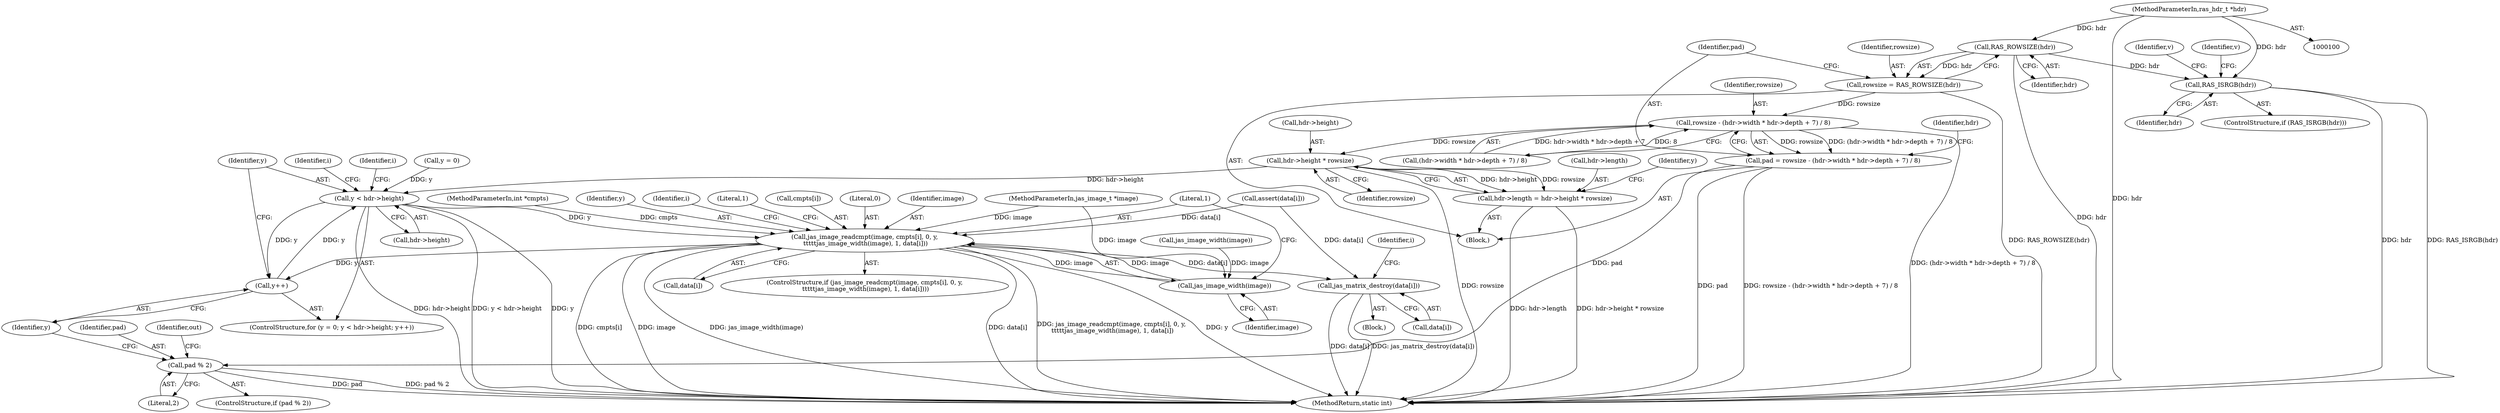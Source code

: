 digraph "0_jasper_411a4068f8c464e883358bf403a3e25158863823_1@pointer" {
"1000142" [label="(Call,RAS_ROWSIZE(hdr))"];
"1000102" [label="(MethodParameterIn,ras_hdr_t *hdr)"];
"1000140" [label="(Call,rowsize = RAS_ROWSIZE(hdr))"];
"1000146" [label="(Call,rowsize - (hdr->width * hdr->depth + 7) / 8)"];
"1000144" [label="(Call,pad = rowsize - (hdr->width * hdr->depth + 7) / 8)"];
"1000336" [label="(Call,pad % 2)"];
"1000163" [label="(Call,hdr->height * rowsize)"];
"1000159" [label="(Call,hdr->length = hdr->height * rowsize)"];
"1000172" [label="(Call,y < hdr->height)"];
"1000177" [label="(Call,y++)"];
"1000191" [label="(Call,jas_image_readcmpt(image, cmpts[i], 0, y,\n \t\t\t\t\tjas_image_width(image), 1, data[i]))"];
"1000198" [label="(Call,jas_image_width(image))"];
"1000360" [label="(Call,jas_matrix_destroy(data[i]))"];
"1000232" [label="(Call,RAS_ISRGB(hdr))"];
"1000200" [label="(Literal,1)"];
"1000201" [label="(Call,data[i])"];
"1000164" [label="(Call,hdr->height)"];
"1000105" [label="(MethodParameterIn,int *cmpts)"];
"1000178" [label="(Identifier,y)"];
"1000343" [label="(Identifier,out)"];
"1000335" [label="(ControlStructure,if (pad % 2))"];
"1000163" [label="(Call,hdr->height * rowsize)"];
"1000359" [label="(Block,)"];
"1000361" [label="(Call,data[i])"];
"1000197" [label="(Identifier,y)"];
"1000358" [label="(Identifier,i)"];
"1000102" [label="(MethodParameterIn,ras_hdr_t *hdr)"];
"1000232" [label="(Call,RAS_ISRGB(hdr))"];
"1000191" [label="(Call,jas_image_readcmpt(image, cmpts[i], 0, y,\n \t\t\t\t\tjas_image_width(image), 1, data[i]))"];
"1000337" [label="(Identifier,pad)"];
"1000141" [label="(Identifier,rowsize)"];
"1000159" [label="(Call,hdr->length = hdr->height * rowsize)"];
"1000160" [label="(Call,hdr->length)"];
"1000233" [label="(Identifier,hdr)"];
"1000142" [label="(Call,RAS_ROWSIZE(hdr))"];
"1000188" [label="(Identifier,i)"];
"1000207" [label="(Literal,1)"];
"1000190" [label="(ControlStructure,if (jas_image_readcmpt(image, cmpts[i], 0, y,\n \t\t\t\t\tjas_image_width(image), 1, data[i])))"];
"1000169" [label="(Call,y = 0)"];
"1000106" [label="(Block,)"];
"1000134" [label="(Call,jas_image_width(image))"];
"1000140" [label="(Call,rowsize = RAS_ROWSIZE(hdr))"];
"1000336" [label="(Call,pad % 2)"];
"1000360" [label="(Call,jas_matrix_destroy(data[i]))"];
"1000199" [label="(Identifier,image)"];
"1000172" [label="(Call,y < hdr->height)"];
"1000260" [label="(Identifier,v)"];
"1000182" [label="(Identifier,i)"];
"1000366" [label="(MethodReturn,static int)"];
"1000147" [label="(Identifier,rowsize)"];
"1000143" [label="(Identifier,hdr)"];
"1000145" [label="(Identifier,pad)"];
"1000148" [label="(Call,(hdr->width * hdr->depth + 7) / 8)"];
"1000167" [label="(Identifier,rowsize)"];
"1000170" [label="(Identifier,y)"];
"1000193" [label="(Call,cmpts[i])"];
"1000174" [label="(Call,hdr->height)"];
"1000196" [label="(Literal,0)"];
"1000192" [label="(Identifier,image)"];
"1000173" [label="(Identifier,y)"];
"1000168" [label="(ControlStructure,for (y = 0; y < hdr->height; y++))"];
"1000236" [label="(Identifier,v)"];
"1000103" [label="(MethodParameterIn,jas_image_t *image)"];
"1000177" [label="(Call,y++)"];
"1000144" [label="(Call,pad = rowsize - (hdr->width * hdr->depth + 7) / 8)"];
"1000338" [label="(Literal,2)"];
"1000146" [label="(Call,rowsize - (hdr->width * hdr->depth + 7) / 8)"];
"1000198" [label="(Call,jas_image_width(image))"];
"1000352" [label="(Identifier,i)"];
"1000231" [label="(ControlStructure,if (RAS_ISRGB(hdr)))"];
"1000136" [label="(Call,assert(data[i]))"];
"1000161" [label="(Identifier,hdr)"];
"1000142" -> "1000140"  [label="AST: "];
"1000142" -> "1000143"  [label="CFG: "];
"1000143" -> "1000142"  [label="AST: "];
"1000140" -> "1000142"  [label="CFG: "];
"1000142" -> "1000366"  [label="DDG: hdr"];
"1000142" -> "1000140"  [label="DDG: hdr"];
"1000102" -> "1000142"  [label="DDG: hdr"];
"1000142" -> "1000232"  [label="DDG: hdr"];
"1000102" -> "1000100"  [label="AST: "];
"1000102" -> "1000366"  [label="DDG: hdr"];
"1000102" -> "1000232"  [label="DDG: hdr"];
"1000140" -> "1000106"  [label="AST: "];
"1000141" -> "1000140"  [label="AST: "];
"1000145" -> "1000140"  [label="CFG: "];
"1000140" -> "1000366"  [label="DDG: RAS_ROWSIZE(hdr)"];
"1000140" -> "1000146"  [label="DDG: rowsize"];
"1000146" -> "1000144"  [label="AST: "];
"1000146" -> "1000148"  [label="CFG: "];
"1000147" -> "1000146"  [label="AST: "];
"1000148" -> "1000146"  [label="AST: "];
"1000144" -> "1000146"  [label="CFG: "];
"1000146" -> "1000366"  [label="DDG: (hdr->width * hdr->depth + 7) / 8"];
"1000146" -> "1000144"  [label="DDG: rowsize"];
"1000146" -> "1000144"  [label="DDG: (hdr->width * hdr->depth + 7) / 8"];
"1000148" -> "1000146"  [label="DDG: hdr->width * hdr->depth + 7"];
"1000148" -> "1000146"  [label="DDG: 8"];
"1000146" -> "1000163"  [label="DDG: rowsize"];
"1000144" -> "1000106"  [label="AST: "];
"1000145" -> "1000144"  [label="AST: "];
"1000161" -> "1000144"  [label="CFG: "];
"1000144" -> "1000366"  [label="DDG: pad"];
"1000144" -> "1000366"  [label="DDG: rowsize - (hdr->width * hdr->depth + 7) / 8"];
"1000144" -> "1000336"  [label="DDG: pad"];
"1000336" -> "1000335"  [label="AST: "];
"1000336" -> "1000338"  [label="CFG: "];
"1000337" -> "1000336"  [label="AST: "];
"1000338" -> "1000336"  [label="AST: "];
"1000343" -> "1000336"  [label="CFG: "];
"1000178" -> "1000336"  [label="CFG: "];
"1000336" -> "1000366"  [label="DDG: pad % 2"];
"1000336" -> "1000366"  [label="DDG: pad"];
"1000163" -> "1000159"  [label="AST: "];
"1000163" -> "1000167"  [label="CFG: "];
"1000164" -> "1000163"  [label="AST: "];
"1000167" -> "1000163"  [label="AST: "];
"1000159" -> "1000163"  [label="CFG: "];
"1000163" -> "1000366"  [label="DDG: rowsize"];
"1000163" -> "1000159"  [label="DDG: hdr->height"];
"1000163" -> "1000159"  [label="DDG: rowsize"];
"1000163" -> "1000172"  [label="DDG: hdr->height"];
"1000159" -> "1000106"  [label="AST: "];
"1000160" -> "1000159"  [label="AST: "];
"1000170" -> "1000159"  [label="CFG: "];
"1000159" -> "1000366"  [label="DDG: hdr->length"];
"1000159" -> "1000366"  [label="DDG: hdr->height * rowsize"];
"1000172" -> "1000168"  [label="AST: "];
"1000172" -> "1000174"  [label="CFG: "];
"1000173" -> "1000172"  [label="AST: "];
"1000174" -> "1000172"  [label="AST: "];
"1000182" -> "1000172"  [label="CFG: "];
"1000352" -> "1000172"  [label="CFG: "];
"1000172" -> "1000366"  [label="DDG: y < hdr->height"];
"1000172" -> "1000366"  [label="DDG: y"];
"1000172" -> "1000366"  [label="DDG: hdr->height"];
"1000177" -> "1000172"  [label="DDG: y"];
"1000169" -> "1000172"  [label="DDG: y"];
"1000172" -> "1000177"  [label="DDG: y"];
"1000172" -> "1000191"  [label="DDG: y"];
"1000177" -> "1000168"  [label="AST: "];
"1000177" -> "1000178"  [label="CFG: "];
"1000178" -> "1000177"  [label="AST: "];
"1000173" -> "1000177"  [label="CFG: "];
"1000191" -> "1000177"  [label="DDG: y"];
"1000191" -> "1000190"  [label="AST: "];
"1000191" -> "1000201"  [label="CFG: "];
"1000192" -> "1000191"  [label="AST: "];
"1000193" -> "1000191"  [label="AST: "];
"1000196" -> "1000191"  [label="AST: "];
"1000197" -> "1000191"  [label="AST: "];
"1000198" -> "1000191"  [label="AST: "];
"1000200" -> "1000191"  [label="AST: "];
"1000201" -> "1000191"  [label="AST: "];
"1000207" -> "1000191"  [label="CFG: "];
"1000188" -> "1000191"  [label="CFG: "];
"1000191" -> "1000366"  [label="DDG: data[i]"];
"1000191" -> "1000366"  [label="DDG: jas_image_readcmpt(image, cmpts[i], 0, y,\n \t\t\t\t\tjas_image_width(image), 1, data[i])"];
"1000191" -> "1000366"  [label="DDG: y"];
"1000191" -> "1000366"  [label="DDG: cmpts[i]"];
"1000191" -> "1000366"  [label="DDG: image"];
"1000191" -> "1000366"  [label="DDG: jas_image_width(image)"];
"1000198" -> "1000191"  [label="DDG: image"];
"1000103" -> "1000191"  [label="DDG: image"];
"1000105" -> "1000191"  [label="DDG: cmpts"];
"1000191" -> "1000198"  [label="DDG: image"];
"1000136" -> "1000191"  [label="DDG: data[i]"];
"1000191" -> "1000360"  [label="DDG: data[i]"];
"1000198" -> "1000199"  [label="CFG: "];
"1000199" -> "1000198"  [label="AST: "];
"1000200" -> "1000198"  [label="CFG: "];
"1000134" -> "1000198"  [label="DDG: image"];
"1000103" -> "1000198"  [label="DDG: image"];
"1000360" -> "1000359"  [label="AST: "];
"1000360" -> "1000361"  [label="CFG: "];
"1000361" -> "1000360"  [label="AST: "];
"1000358" -> "1000360"  [label="CFG: "];
"1000360" -> "1000366"  [label="DDG: data[i]"];
"1000360" -> "1000366"  [label="DDG: jas_matrix_destroy(data[i])"];
"1000136" -> "1000360"  [label="DDG: data[i]"];
"1000232" -> "1000231"  [label="AST: "];
"1000232" -> "1000233"  [label="CFG: "];
"1000233" -> "1000232"  [label="AST: "];
"1000236" -> "1000232"  [label="CFG: "];
"1000260" -> "1000232"  [label="CFG: "];
"1000232" -> "1000366"  [label="DDG: hdr"];
"1000232" -> "1000366"  [label="DDG: RAS_ISRGB(hdr)"];
}
